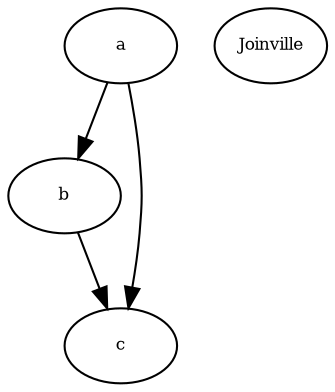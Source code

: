 digraph RGL__DirectedAdjacencyGraph {
    a [
        fontsize = 8,
        label = a
    ]

    b [
        fontsize = 8,
        label = b
    ]

    c [
        fontsize = 8,
        label = c
    ]

    Joinville [
        fontsize = 8,
        label = Joinville
    ]

    a -> b [
        fontsize = 8
    ]

    a -> c [
        fontsize = 8
    ]

    b -> c [
        fontsize = 8
    ]
}
